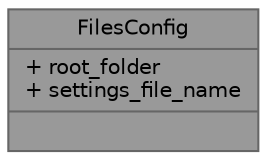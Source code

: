 digraph "FilesConfig"
{
 // LATEX_PDF_SIZE
  bgcolor="transparent";
  edge [fontname=Helvetica,fontsize=10,labelfontname=Helvetica,labelfontsize=10];
  node [fontname=Helvetica,fontsize=10,shape=box,height=0.2,width=0.4];
  Node1 [shape=record,label="{FilesConfig\n|+ root_folder\l+ settings_file_name\l|}",height=0.2,width=0.4,color="gray40", fillcolor="grey60", style="filled", fontcolor="black",tooltip=" "];
}
